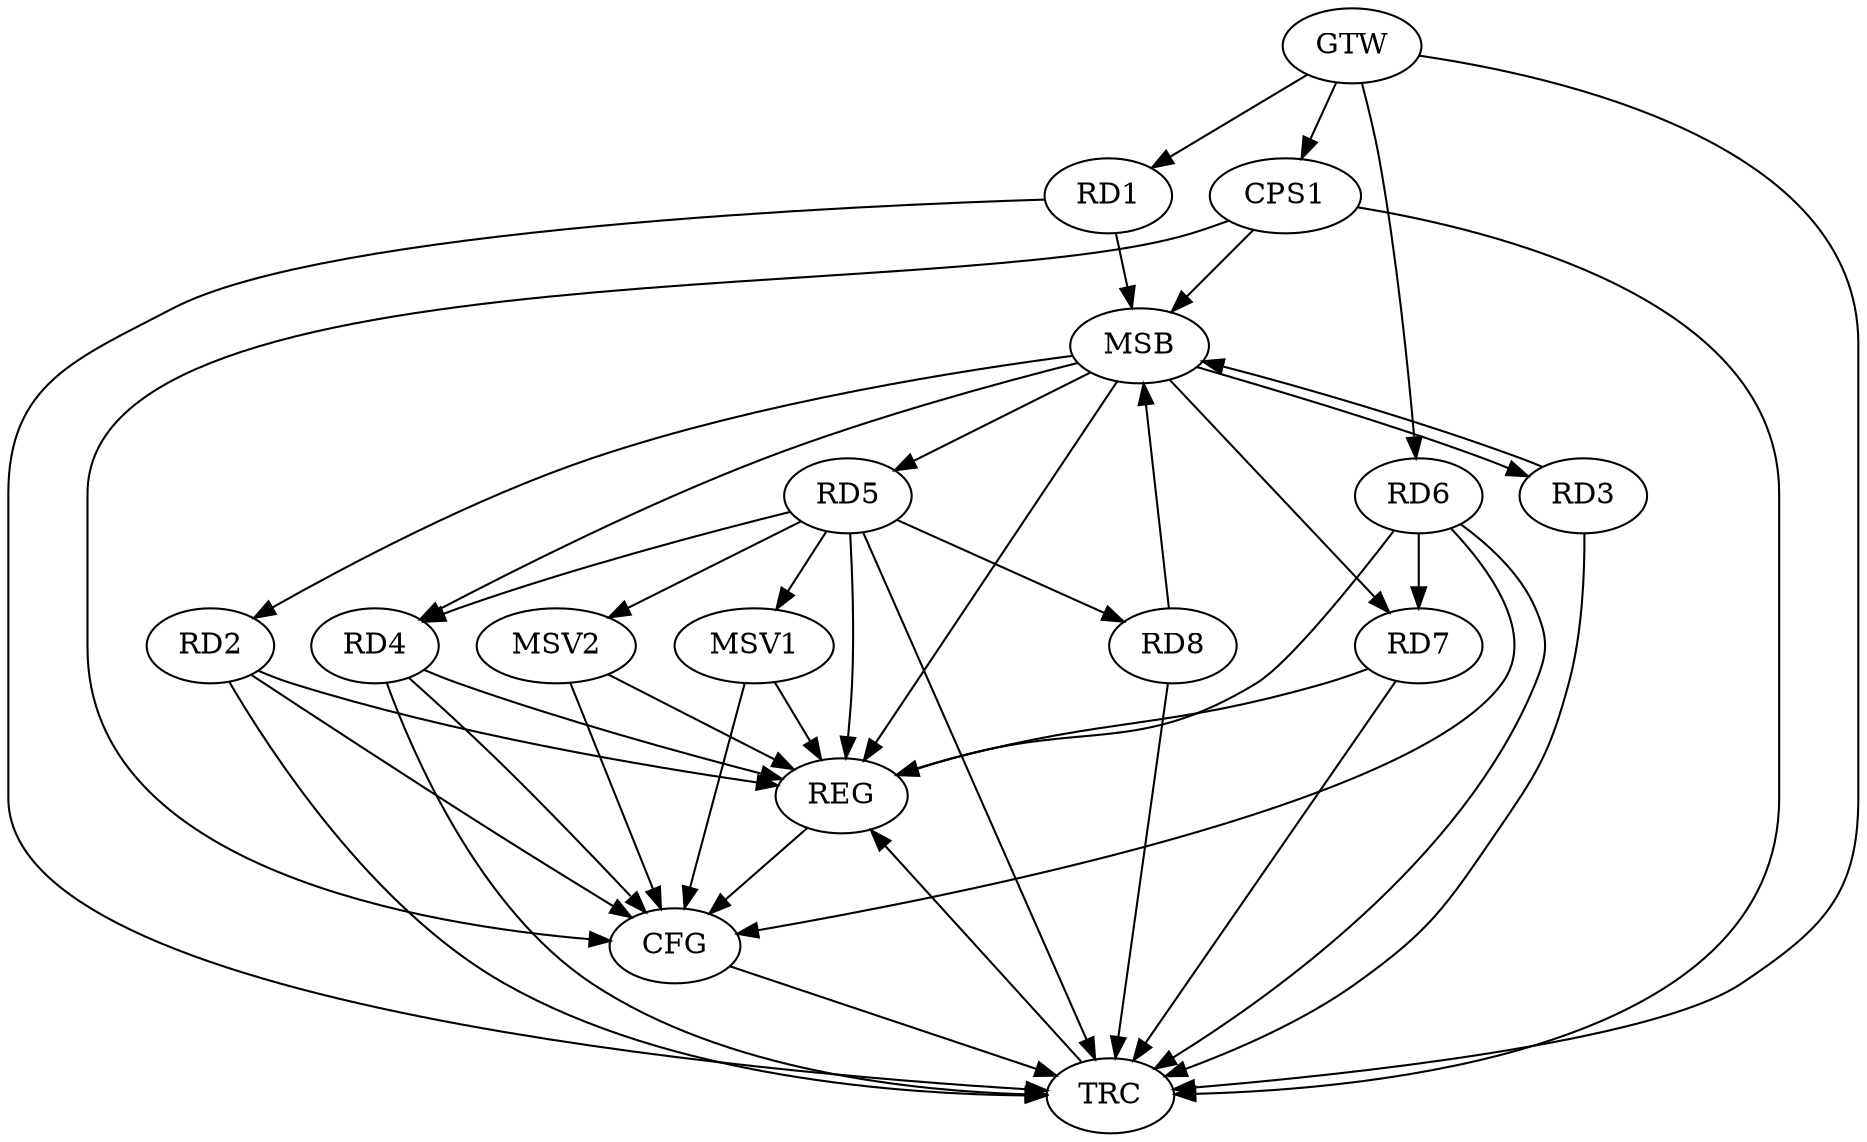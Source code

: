 strict digraph G {
  RD1 [ label="RD1" ];
  RD2 [ label="RD2" ];
  RD3 [ label="RD3" ];
  RD4 [ label="RD4" ];
  RD5 [ label="RD5" ];
  RD6 [ label="RD6" ];
  RD7 [ label="RD7" ];
  RD8 [ label="RD8" ];
  CPS1 [ label="CPS1" ];
  GTW [ label="GTW" ];
  REG [ label="REG" ];
  MSB [ label="MSB" ];
  CFG [ label="CFG" ];
  TRC [ label="TRC" ];
  MSV1 [ label="MSV1" ];
  MSV2 [ label="MSV2" ];
  RD5 -> RD4;
  RD5 -> RD8;
  RD6 -> RD7;
  GTW -> RD1;
  GTW -> RD6;
  GTW -> CPS1;
  RD2 -> REG;
  RD4 -> REG;
  RD5 -> REG;
  RD6 -> REG;
  RD7 -> REG;
  RD1 -> MSB;
  MSB -> RD2;
  MSB -> REG;
  RD3 -> MSB;
  MSB -> RD5;
  MSB -> RD7;
  RD8 -> MSB;
  MSB -> RD3;
  CPS1 -> MSB;
  MSB -> RD4;
  RD6 -> CFG;
  RD2 -> CFG;
  CPS1 -> CFG;
  RD4 -> CFG;
  REG -> CFG;
  RD1 -> TRC;
  RD2 -> TRC;
  RD3 -> TRC;
  RD4 -> TRC;
  RD5 -> TRC;
  RD6 -> TRC;
  RD7 -> TRC;
  RD8 -> TRC;
  CPS1 -> TRC;
  GTW -> TRC;
  CFG -> TRC;
  TRC -> REG;
  RD5 -> MSV1;
  MSV1 -> REG;
  MSV1 -> CFG;
  RD5 -> MSV2;
  MSV2 -> REG;
  MSV2 -> CFG;
}
